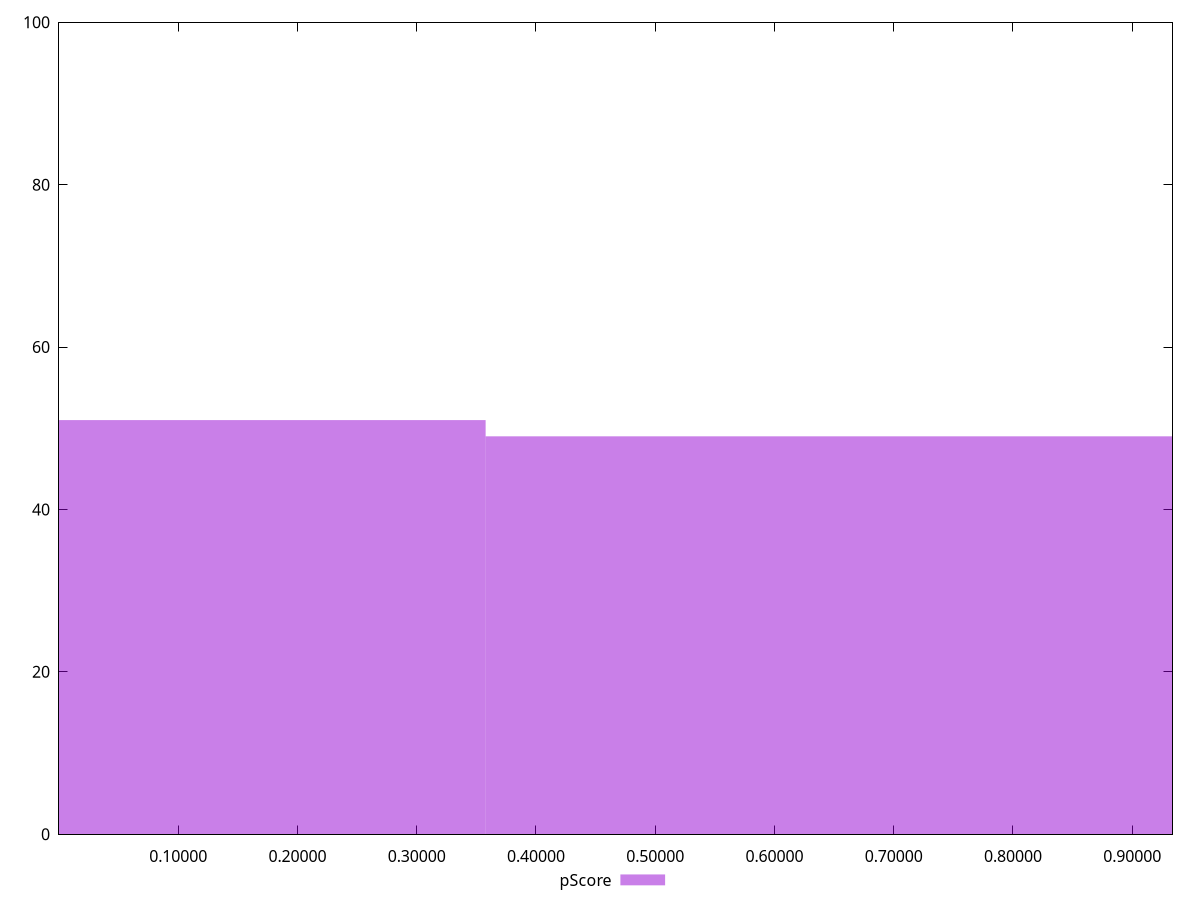 reset

$pScore <<EOF
0.7155944754481275 49
0 51
EOF

set key outside below
set boxwidth 0.7155944754481275
set xrange [0.000037782835347277555:0.9338195705791867]
set yrange [0:100]
set trange [0:100]
set style fill transparent solid 0.5 noborder
set terminal svg size 640, 490 enhanced background rgb 'white'
set output "report_00013_2021-02-09T12-04-24.940Z/max-potential-fid/samples/pages+cached+noadtech+nomedia+nocss/pScore/histogram.svg"

plot $pScore title "pScore" with boxes

reset
